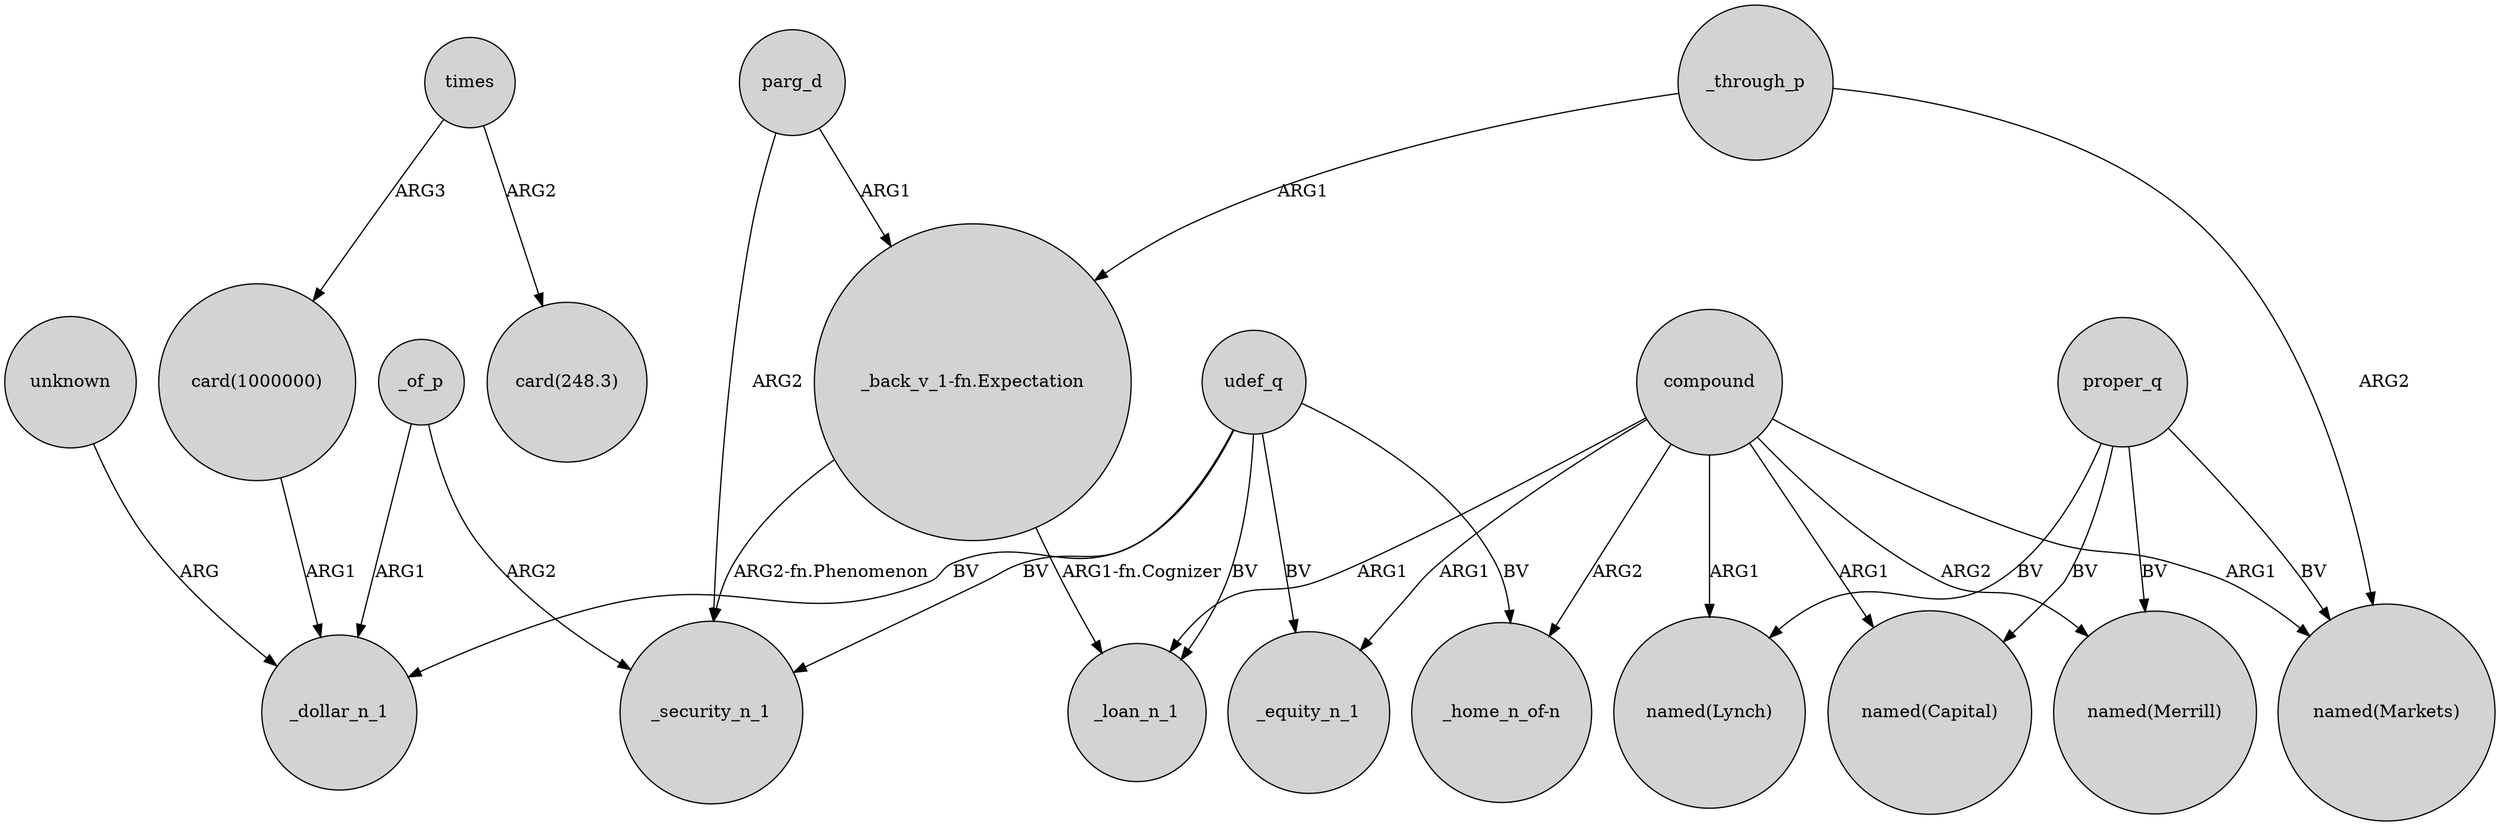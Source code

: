 digraph {
	node [shape=circle style=filled]
	_of_p -> _dollar_n_1 [label=ARG1]
	_through_p -> "named(Markets)" [label=ARG2]
	proper_q -> "named(Merrill)" [label=BV]
	_of_p -> _security_n_1 [label=ARG2]
	proper_q -> "named(Capital)" [label=BV]
	udef_q -> _loan_n_1 [label=BV]
	udef_q -> _equity_n_1 [label=BV]
	times -> "card(1000000)" [label=ARG3]
	_through_p -> "_back_v_1-fn.Expectation" [label=ARG1]
	compound -> _equity_n_1 [label=ARG1]
	udef_q -> _security_n_1 [label=BV]
	"_back_v_1-fn.Expectation" -> _loan_n_1 [label="ARG1-fn.Cognizer"]
	unknown -> _dollar_n_1 [label=ARG]
	compound -> "_home_n_of-n" [label=ARG2]
	compound -> _loan_n_1 [label=ARG1]
	parg_d -> "_back_v_1-fn.Expectation" [label=ARG1]
	udef_q -> "_home_n_of-n" [label=BV]
	udef_q -> _dollar_n_1 [label=BV]
	compound -> "named(Markets)" [label=ARG1]
	"card(1000000)" -> _dollar_n_1 [label=ARG1]
	proper_q -> "named(Lynch)" [label=BV]
	proper_q -> "named(Markets)" [label=BV]
	times -> "card(248.3)" [label=ARG2]
	compound -> "named(Lynch)" [label=ARG1]
	parg_d -> _security_n_1 [label=ARG2]
	compound -> "named(Capital)" [label=ARG1]
	"_back_v_1-fn.Expectation" -> _security_n_1 [label="ARG2-fn.Phenomenon"]
	compound -> "named(Merrill)" [label=ARG2]
}
